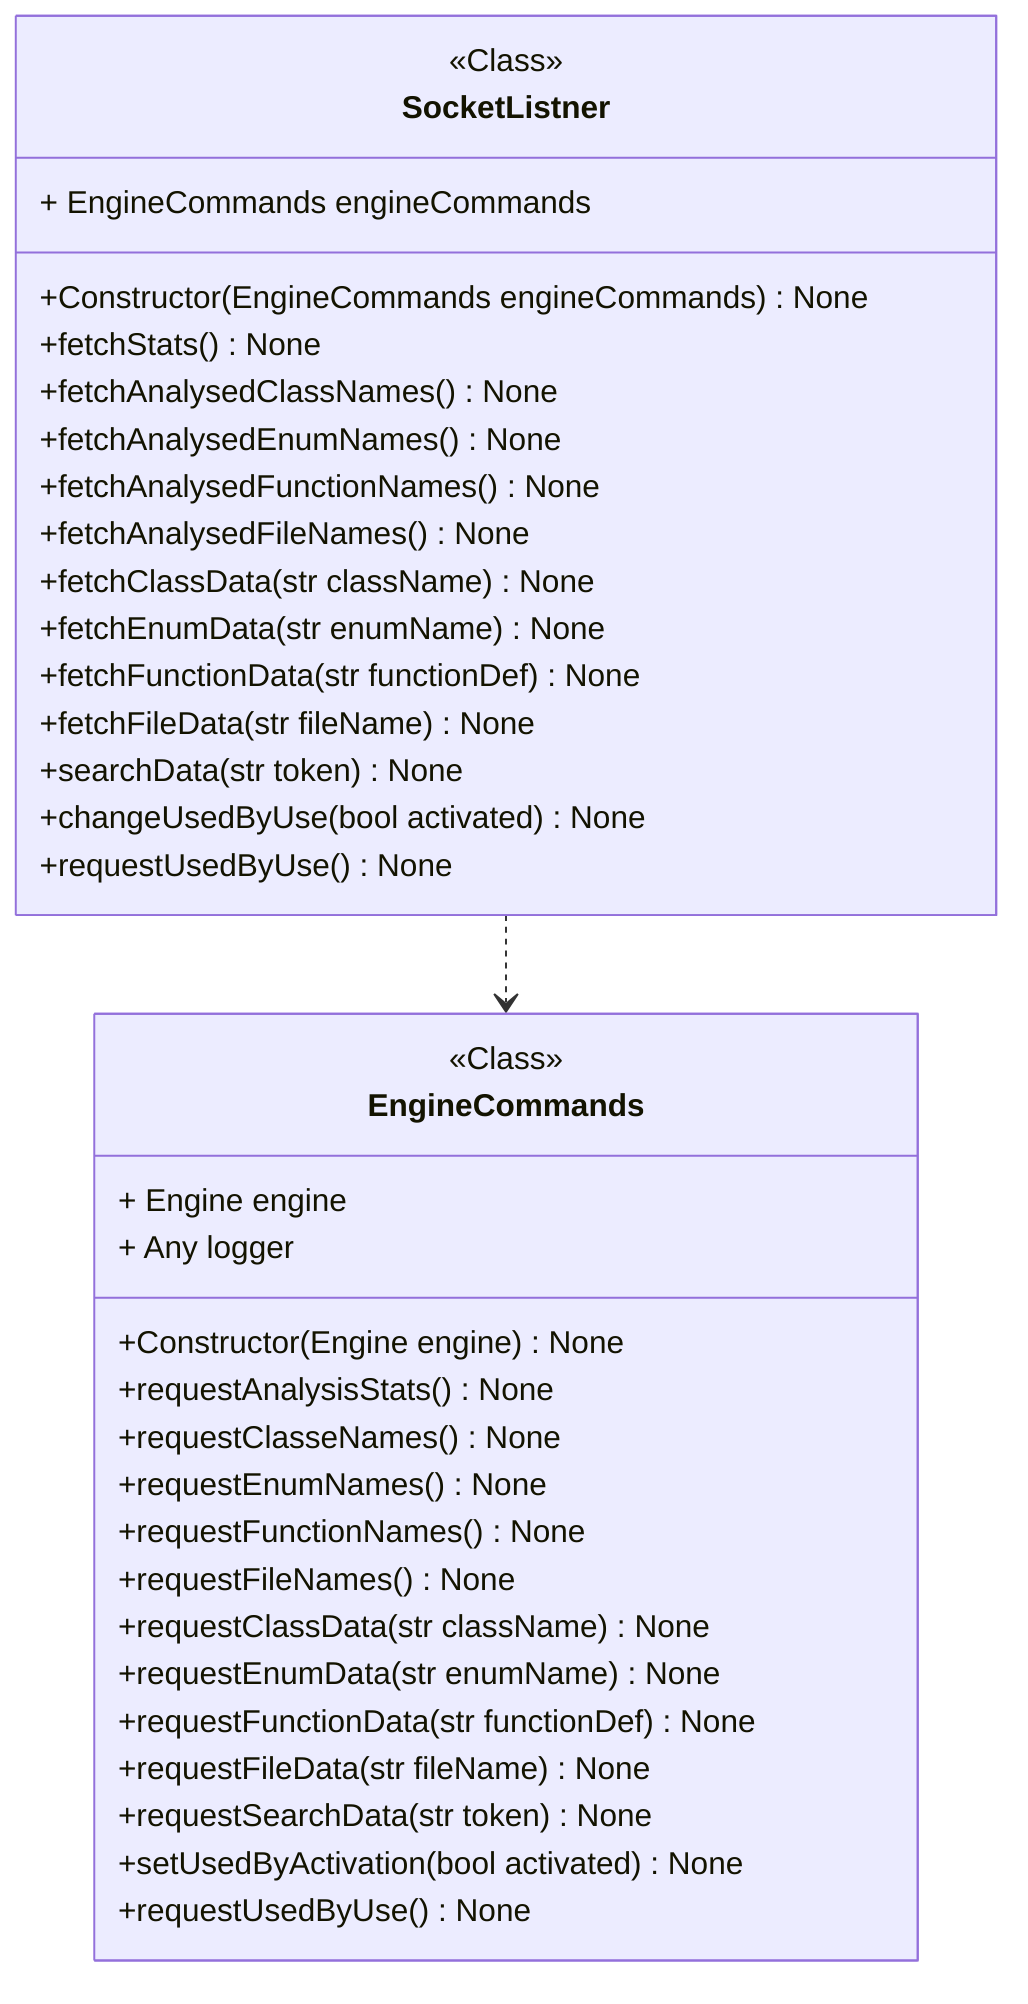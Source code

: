classDiagram
class SocketListner {
<<Class>>
+ EngineCommands engineCommands
+Constructor(EngineCommands engineCommands) None
+fetchStats() None
+fetchAnalysedClassNames() None
+fetchAnalysedEnumNames() None
+fetchAnalysedFunctionNames() None
+fetchAnalysedFileNames() None
+fetchClassData(str className) None
+fetchEnumData(str enumName) None
+fetchFunctionData(str functionDef) None
+fetchFileData(str fileName) None
+searchData(str token) None
+changeUsedByUse(bool activated) None
+requestUsedByUse() None
}
class EngineCommands {
<<Class>>
+ Engine engine
+ Any logger
+Constructor(Engine engine) None
+requestAnalysisStats() None
+requestClasseNames() None
+requestEnumNames() None
+requestFunctionNames() None
+requestFileNames() None
+requestClassData(str className) None
+requestEnumData(str enumName) None
+requestFunctionData(str functionDef) None
+requestFileData(str fileName) None
+requestSearchData(str token) None
+setUsedByActivation(bool activated) None
+requestUsedByUse() None
}
link EngineCommands "class££pycodeanalyzer::ui::engineinterface::EngineCommands"
SocketListner ..> EngineCommands